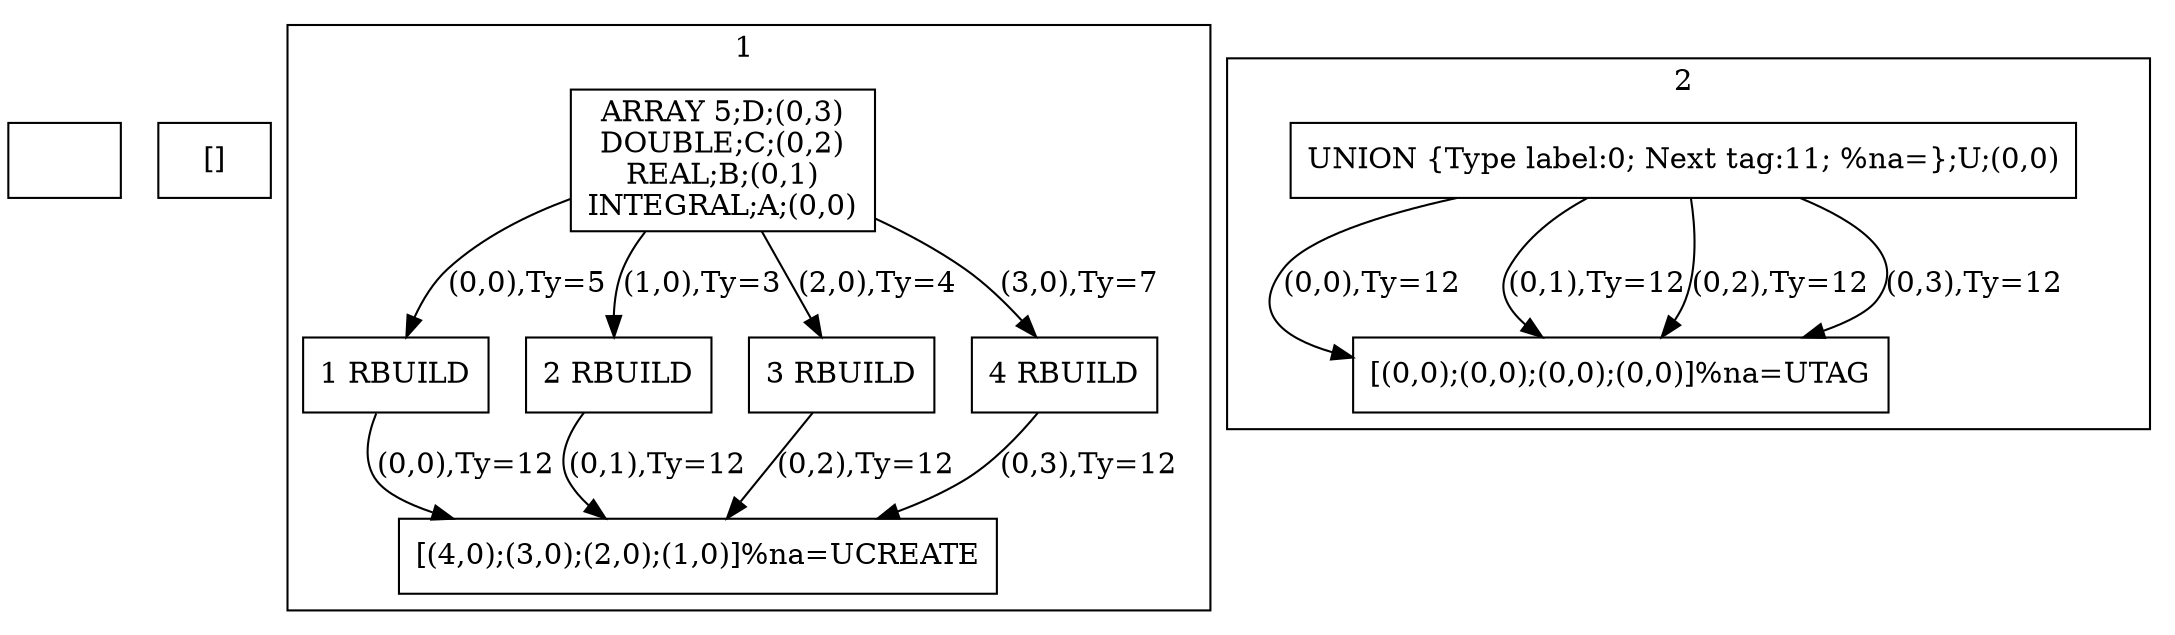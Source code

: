 digraph R {
newrank=true;
IN00 [shape=rect;label=""];
OUT00 [shape=rect;label="[]"];
subgraph cluster_01 {
label="1 ";
IN01 [shape=rect;label="ARRAY 5;D;(0,3)\nDOUBLE;C;(0,2)\nREAL;B;(0,1)\nINTEGRAL;A;(0,0)"];
OUT01 [shape=rect;label="[(4,0);(3,0);(2,0);(1,0)]%na=UCREATE"];
11 [shape=rect;label="1 RBUILD"];
12 [shape=rect;label="2 RBUILD"];
13 [shape=rect;label="3 RBUILD"];
14 [shape=rect;label="4 RBUILD"]
IN01 ->  11 [label="(0,0),Ty=5"]
IN01 ->  12 [label="(1,0),Ty=3"]
IN01 ->  13 [label="(2,0),Ty=4"]
IN01 ->  14 [label="(3,0),Ty=7"]
11 ->  OUT01 [label="(0,0),Ty=12"]
12 ->  OUT01 [label="(0,1),Ty=12"]
13 ->  OUT01 [label="(0,2),Ty=12"]
14 ->  OUT01 [label="(0,3),Ty=12"]
};
subgraph cluster_02 {
label="2 ";
IN02 [shape=rect;label="UNION {Type label:0; Next tag:11; %na=};U;(0,0)"];
OUT02 [shape=rect;label="[(0,0);(0,0);(0,0);(0,0)]%na=UTAG"]
IN02 ->  OUT02 [label="(0,0),Ty=12"]
IN02 ->  OUT02 [label="(0,1),Ty=12"]
IN02 ->  OUT02 [label="(0,2),Ty=12"]
IN02 ->  OUT02 [label="(0,3),Ty=12"]
}}